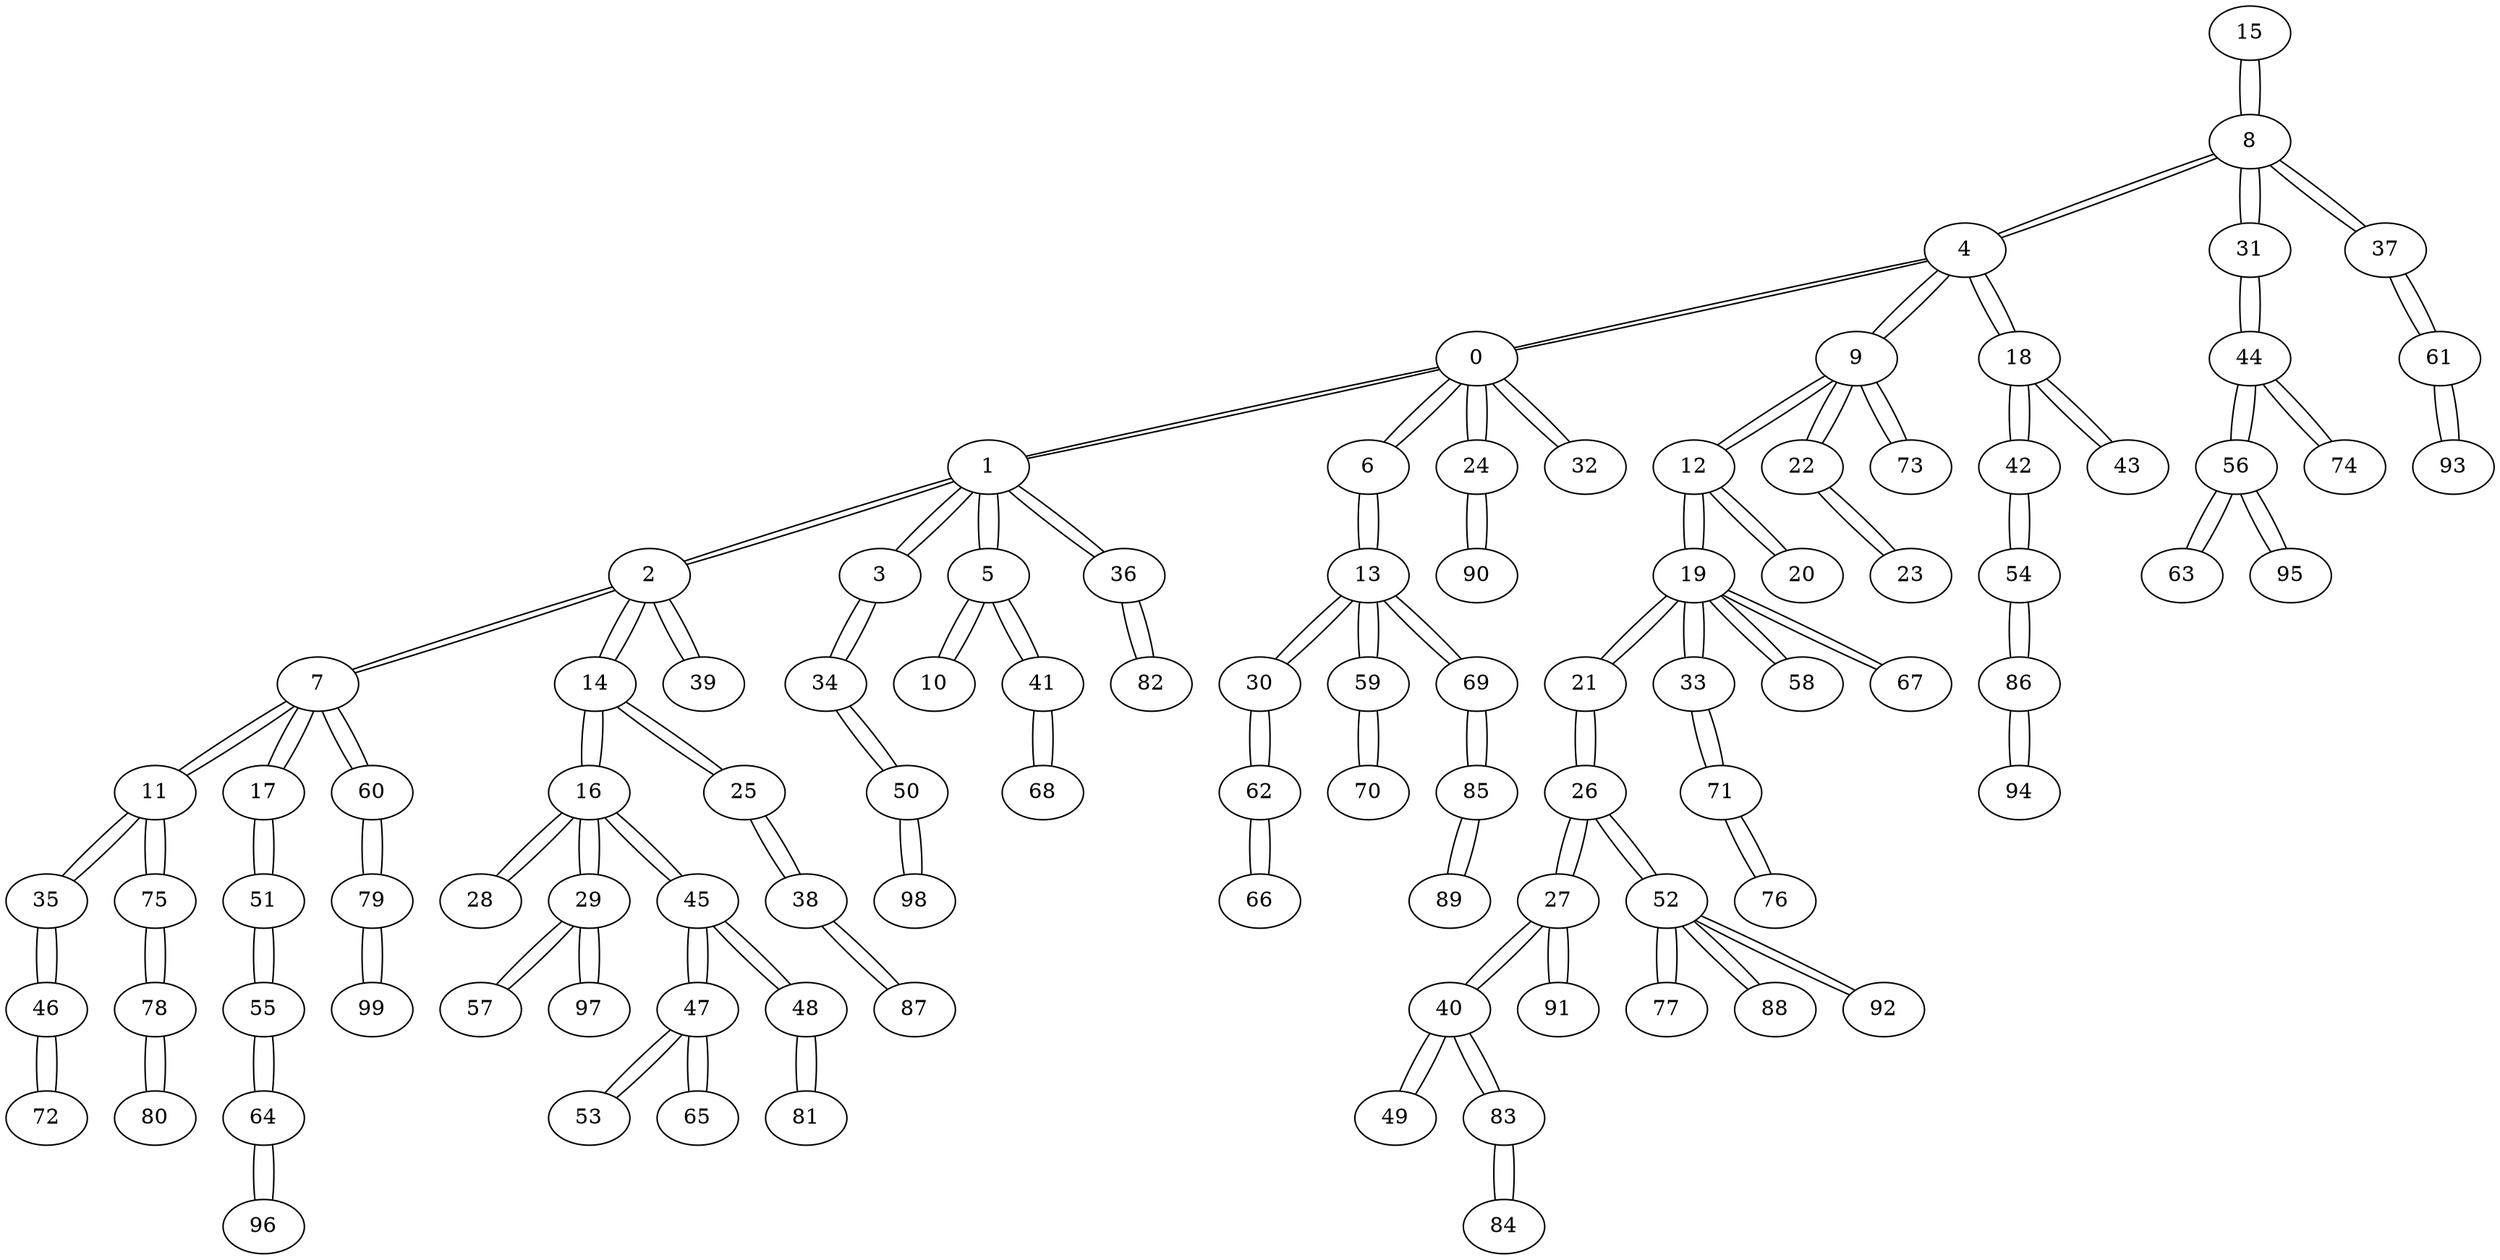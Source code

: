 graph {
15 -- 8
8 -- 15
8 -- 4
8 -- 31
8 -- 37
4 -- 8
4 -- 0
4 -- 9
4 -- 18
0 -- 4
0 -- 1
0 -- 6
0 -- 24
0 -- 32
1 -- 0
1 -- 2
1 -- 3
1 -- 5
1 -- 36
2 -- 1
2 -- 7
2 -- 14
2 -- 39
7 -- 2
7 -- 11
7 -- 17
7 -- 60
11 -- 7
11 -- 35
11 -- 75
35 -- 11
35 -- 46
46 -- 35
46 -- 72
72 -- 46
75 -- 11
75 -- 78
78 -- 75
78 -- 80
80 -- 78
17 -- 7
17 -- 51
51 -- 17
51 -- 55
55 -- 51
55 -- 64
64 -- 55
64 -- 96
96 -- 64
60 -- 7
60 -- 79
79 -- 60
79 -- 99
99 -- 79
14 -- 2
14 -- 16
14 -- 25
16 -- 14
16 -- 28
16 -- 29
16 -- 45
28 -- 16
29 -- 16
29 -- 57
29 -- 97
57 -- 29
97 -- 29
45 -- 16
45 -- 47
45 -- 48
47 -- 45
47 -- 53
47 -- 65
53 -- 47
65 -- 47
48 -- 45
48 -- 81
81 -- 48
25 -- 14
25 -- 38
38 -- 25
38 -- 87
87 -- 38
39 -- 2
3 -- 1
3 -- 34
34 -- 3
34 -- 50
50 -- 34
50 -- 98
98 -- 50
5 -- 1
5 -- 10
5 -- 41
10 -- 5
41 -- 5
41 -- 68
68 -- 41
36 -- 1
36 -- 82
82 -- 36
6 -- 0
6 -- 13
13 -- 6
13 -- 30
13 -- 59
13 -- 69
30 -- 13
30 -- 62
62 -- 30
62 -- 66
66 -- 62
59 -- 13
59 -- 70
70 -- 59
69 -- 13
69 -- 85
85 -- 69
85 -- 89
89 -- 85
24 -- 0
24 -- 90
90 -- 24
32 -- 0
9 -- 4
9 -- 12
9 -- 22
9 -- 73
12 -- 9
12 -- 19
12 -- 20
19 -- 12
19 -- 21
19 -- 33
19 -- 58
19 -- 67
21 -- 19
21 -- 26
26 -- 21
26 -- 27
26 -- 52
27 -- 26
27 -- 40
27 -- 91
40 -- 27
40 -- 49
40 -- 83
49 -- 40
83 -- 40
83 -- 84
84 -- 83
91 -- 27
52 -- 26
52 -- 77
52 -- 88
52 -- 92
77 -- 52
88 -- 52
92 -- 52
33 -- 19
33 -- 71
71 -- 33
71 -- 76
76 -- 71
58 -- 19
67 -- 19
20 -- 12
22 -- 9
22 -- 23
23 -- 22
73 -- 9
18 -- 4
18 -- 42
18 -- 43
42 -- 18
42 -- 54
54 -- 42
54 -- 86
86 -- 54
86 -- 94
94 -- 86
43 -- 18
31 -- 8
31 -- 44
44 -- 31
44 -- 56
44 -- 74
56 -- 44
56 -- 63
56 -- 95
63 -- 56
95 -- 56
74 -- 44
37 -- 8
37 -- 61
61 -- 37
61 -- 93
93 -- 61
}
